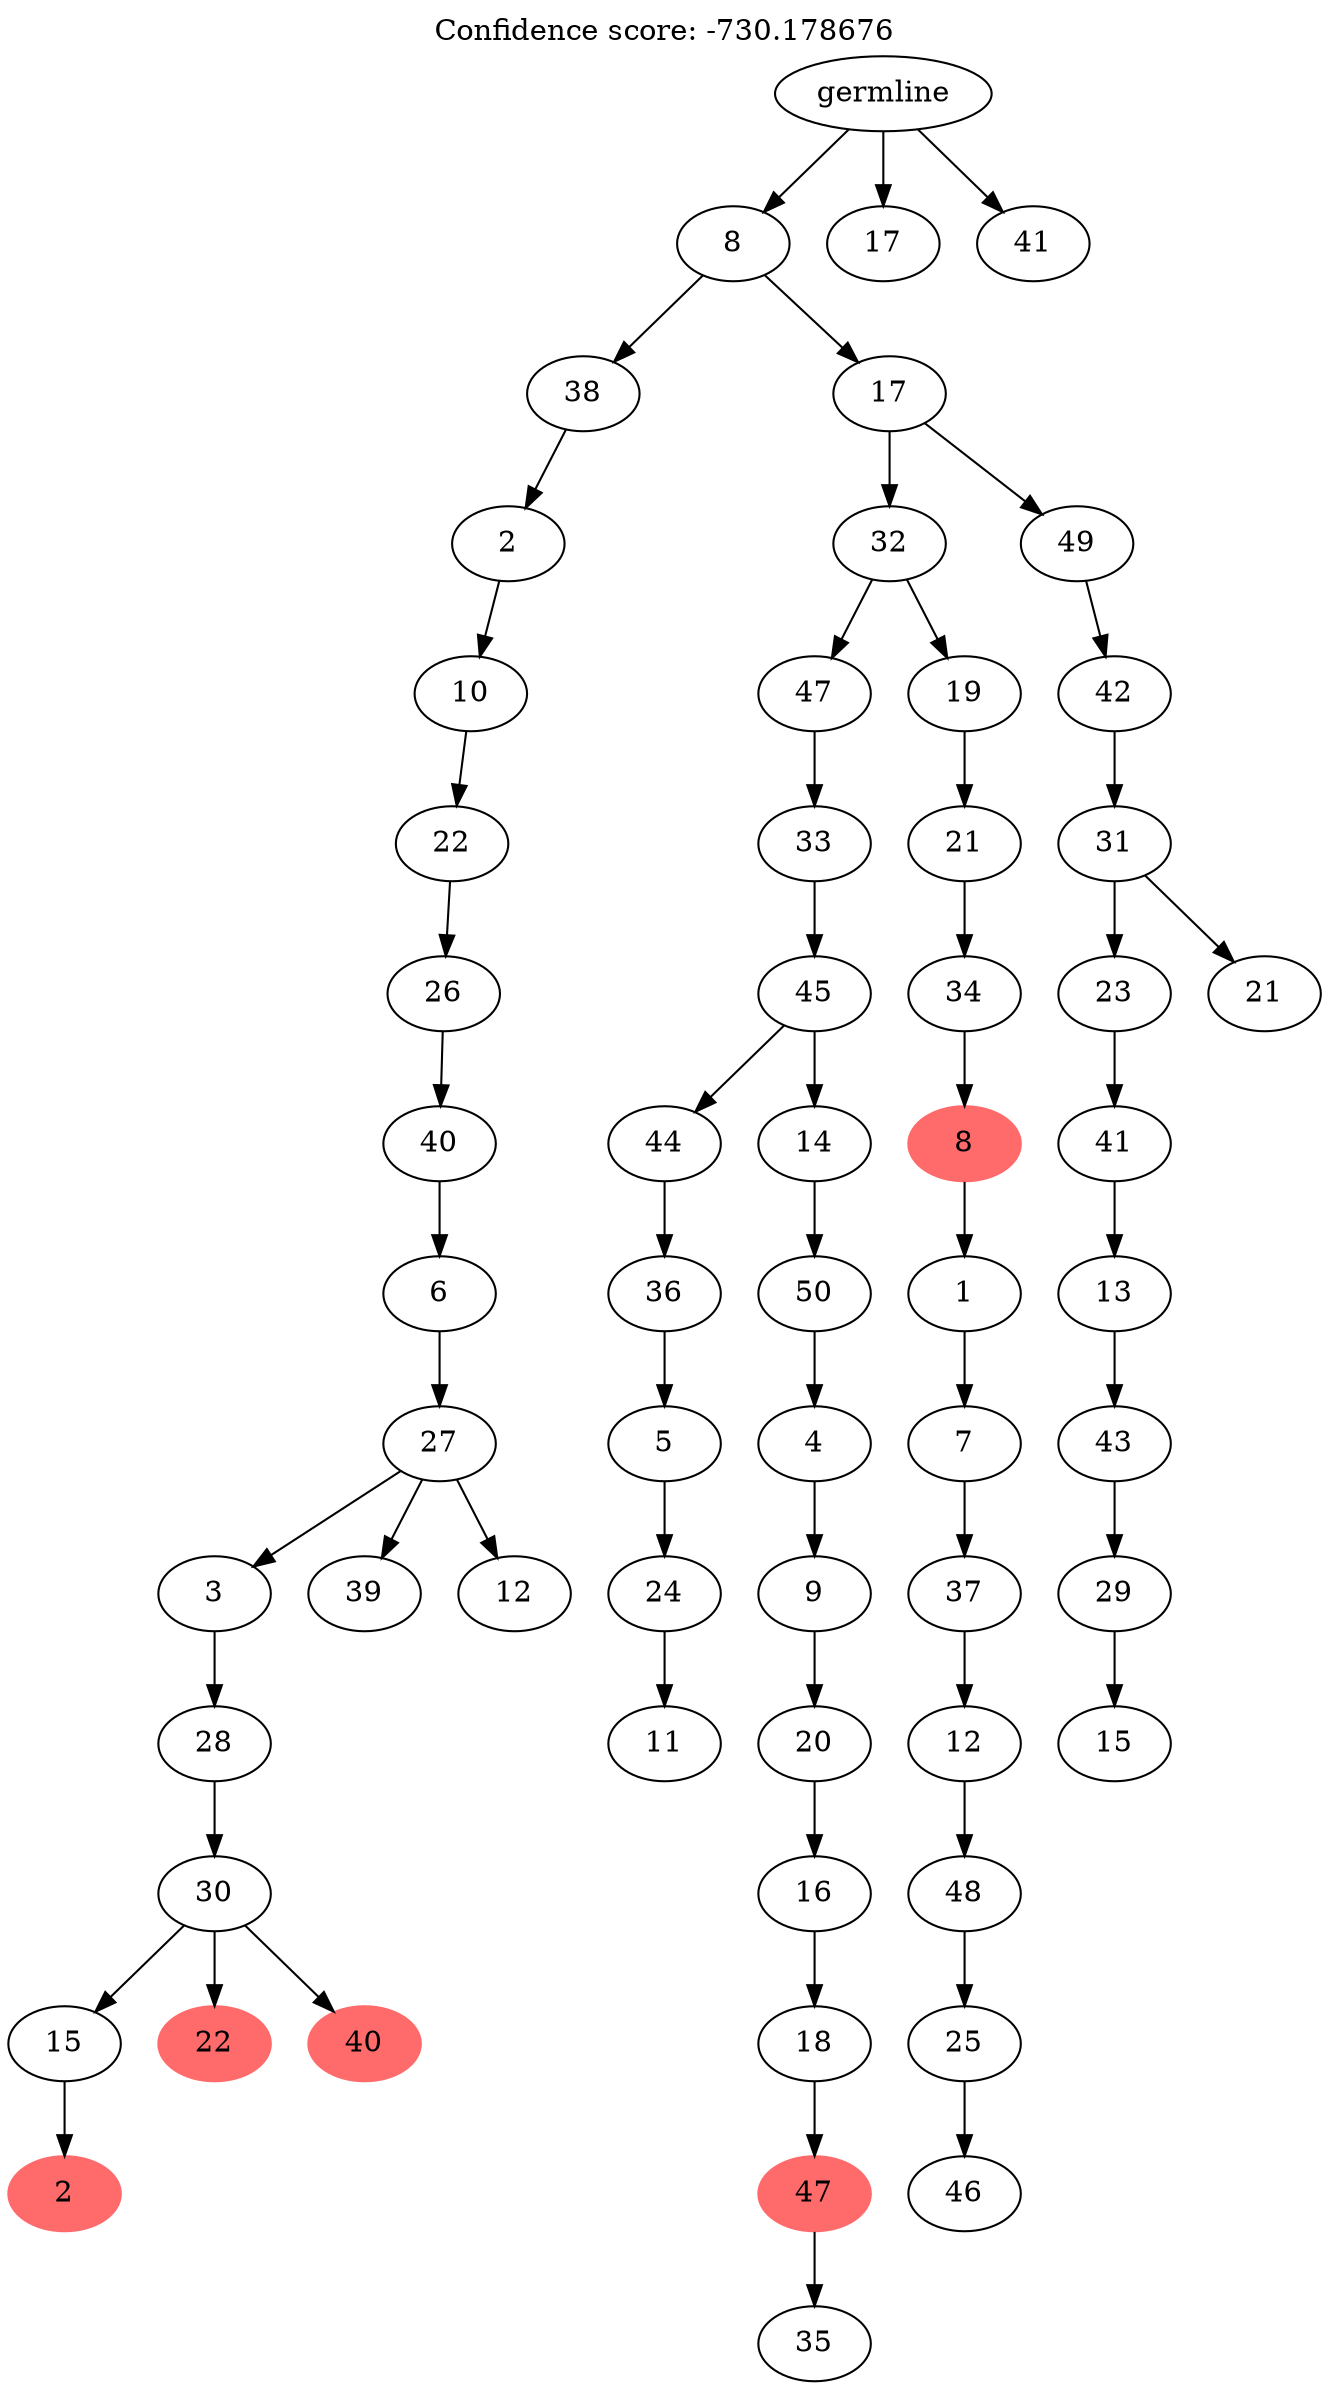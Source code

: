 digraph g {
	"55" -> "56";
	"56" [color=indianred1, style=filled, label="2"];
	"52" -> "53";
	"53" [color=indianred1, style=filled, label="22"];
	"52" -> "54";
	"54" [color=indianred1, style=filled, label="40"];
	"52" -> "55";
	"55" [label="15"];
	"51" -> "52";
	"52" [label="30"];
	"50" -> "51";
	"51" [label="28"];
	"49" -> "50";
	"50" [label="3"];
	"49" -> "57";
	"57" [label="39"];
	"49" -> "58";
	"58" [label="12"];
	"48" -> "49";
	"49" [label="27"];
	"47" -> "48";
	"48" [label="6"];
	"46" -> "47";
	"47" [label="40"];
	"45" -> "46";
	"46" [label="26"];
	"44" -> "45";
	"45" [label="22"];
	"43" -> "44";
	"44" [label="10"];
	"42" -> "43";
	"43" [label="2"];
	"40" -> "41";
	"41" [label="11"];
	"39" -> "40";
	"40" [label="24"];
	"38" -> "39";
	"39" [label="5"];
	"37" -> "38";
	"38" [label="36"];
	"35" -> "36";
	"36" [label="35"];
	"34" -> "35";
	"35" [color=indianred1, style=filled, label="47"];
	"33" -> "34";
	"34" [label="18"];
	"32" -> "33";
	"33" [label="16"];
	"31" -> "32";
	"32" [label="20"];
	"30" -> "31";
	"31" [label="9"];
	"29" -> "30";
	"30" [label="4"];
	"28" -> "29";
	"29" [label="50"];
	"27" -> "28";
	"28" [label="14"];
	"27" -> "37";
	"37" [label="44"];
	"26" -> "27";
	"27" [label="45"];
	"25" -> "26";
	"26" [label="33"];
	"23" -> "24";
	"24" [label="46"];
	"22" -> "23";
	"23" [label="25"];
	"21" -> "22";
	"22" [label="48"];
	"20" -> "21";
	"21" [label="12"];
	"19" -> "20";
	"20" [label="37"];
	"18" -> "19";
	"19" [label="7"];
	"17" -> "18";
	"18" [label="1"];
	"16" -> "17";
	"17" [color=indianred1, style=filled, label="8"];
	"15" -> "16";
	"16" [label="34"];
	"14" -> "15";
	"15" [label="21"];
	"13" -> "14";
	"14" [label="19"];
	"13" -> "25";
	"25" [label="47"];
	"10" -> "11";
	"11" [label="15"];
	"9" -> "10";
	"10" [label="29"];
	"8" -> "9";
	"9" [label="43"];
	"7" -> "8";
	"8" [label="13"];
	"6" -> "7";
	"7" [label="41"];
	"5" -> "6";
	"6" [label="23"];
	"5" -> "12";
	"12" [label="21"];
	"4" -> "5";
	"5" [label="31"];
	"3" -> "4";
	"4" [label="42"];
	"2" -> "3";
	"3" [label="49"];
	"2" -> "13";
	"13" [label="32"];
	"1" -> "2";
	"2" [label="17"];
	"1" -> "42";
	"42" [label="38"];
	"0" -> "1";
	"1" [label="8"];
	"0" -> "59";
	"59" [label="17"];
	"0" -> "60";
	"60" [label="41"];
	"0" [label="germline"];
	labelloc="t";
	label="Confidence score: -730.178676";
}
